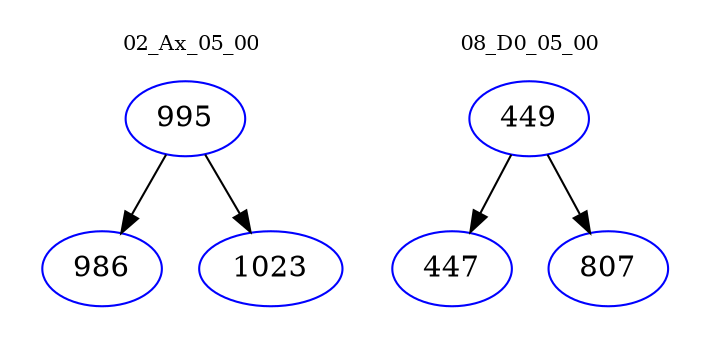 digraph{
subgraph cluster_0 {
color = white
label = "02_Ax_05_00";
fontsize=10;
T0_995 [label="995", color="blue"]
T0_995 -> T0_986 [color="black"]
T0_986 [label="986", color="blue"]
T0_995 -> T0_1023 [color="black"]
T0_1023 [label="1023", color="blue"]
}
subgraph cluster_1 {
color = white
label = "08_D0_05_00";
fontsize=10;
T1_449 [label="449", color="blue"]
T1_449 -> T1_447 [color="black"]
T1_447 [label="447", color="blue"]
T1_449 -> T1_807 [color="black"]
T1_807 [label="807", color="blue"]
}
}
